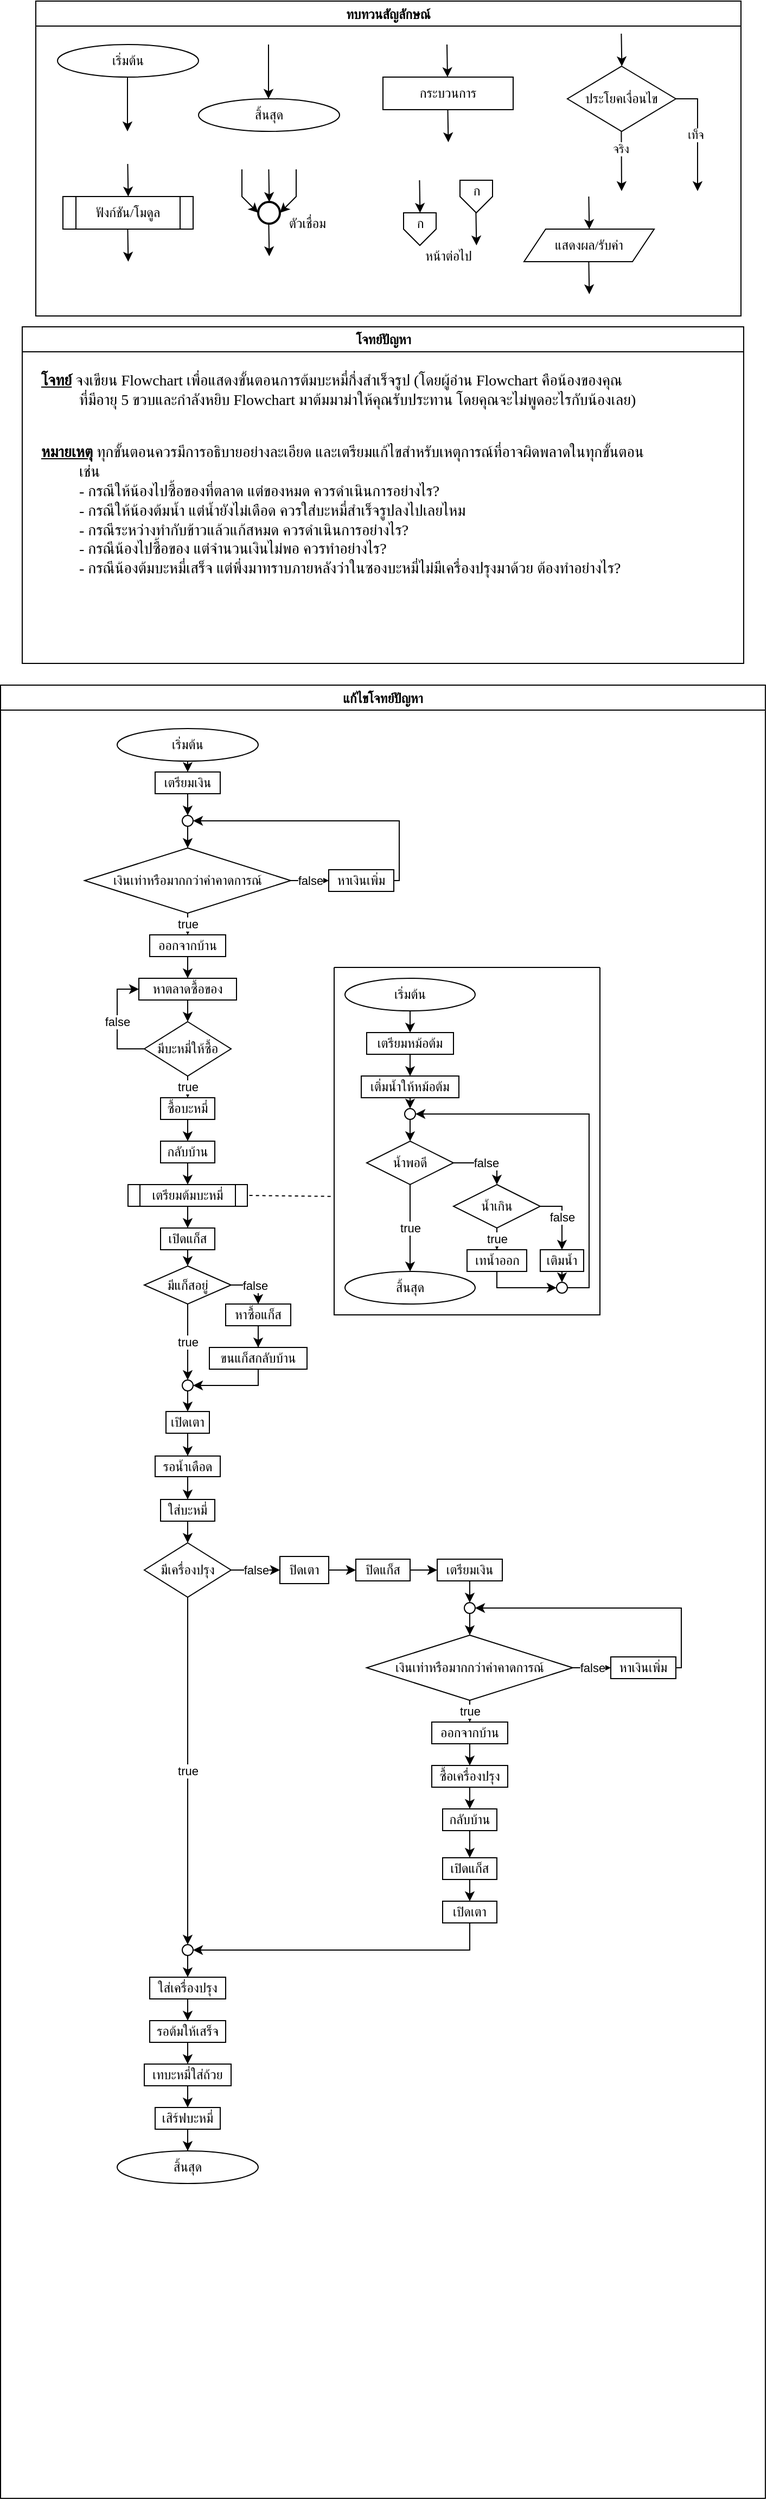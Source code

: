 <mxfile version="24.8.6">
  <diagram id="C5RBs43oDa-KdzZeNtuy" name="Page-1">
    <mxGraphModel dx="1877" dy="530" grid="1" gridSize="10" guides="1" tooltips="1" connect="1" arrows="1" fold="1" page="1" pageScale="1" pageWidth="827" pageHeight="1169" math="0" shadow="0">
      <root>
        <mxCell id="WIyWlLk6GJQsqaUBKTNV-0" />
        <mxCell id="WIyWlLk6GJQsqaUBKTNV-1" parent="WIyWlLk6GJQsqaUBKTNV-0" />
        <mxCell id="M7CGMbNuYNeq0SnUNNgH-6" value="ทบทวนสัญลักษณ์" style="swimlane;fontFamily=Sarabun;fontSource=https%3A%2F%2Ffonts.googleapis.com%2Fcss%3Ffamily%3DSarabun;" parent="WIyWlLk6GJQsqaUBKTNV-1" vertex="1">
          <mxGeometry x="-720" y="20" width="650" height="290" as="geometry" />
        </mxCell>
        <mxCell id="M7CGMbNuYNeq0SnUNNgH-2" value="&lt;font data-font-src=&quot;https://fonts.googleapis.com/css?family=Sarabun&quot; face=&quot;Sarabun&quot;&gt;เริ่มต้น&lt;/font&gt;" style="ellipse;whiteSpace=wrap;html=1;" parent="M7CGMbNuYNeq0SnUNNgH-6" vertex="1">
          <mxGeometry x="20" y="40" width="130" height="30" as="geometry" />
        </mxCell>
        <mxCell id="M7CGMbNuYNeq0SnUNNgH-5" value="" style="endArrow=classic;html=1;rounded=0;" parent="M7CGMbNuYNeq0SnUNNgH-6" edge="1">
          <mxGeometry width="50" height="50" relative="1" as="geometry">
            <mxPoint x="84.5" y="70" as="sourcePoint" />
            <mxPoint x="84.5" y="120" as="targetPoint" />
          </mxGeometry>
        </mxCell>
        <mxCell id="M7CGMbNuYNeq0SnUNNgH-3" value="&lt;font face=&quot;Sarabun&quot;&gt;สิ้นสุด&lt;/font&gt;" style="ellipse;whiteSpace=wrap;html=1;" parent="M7CGMbNuYNeq0SnUNNgH-6" vertex="1">
          <mxGeometry x="150" y="90" width="130" height="30" as="geometry" />
        </mxCell>
        <mxCell id="M7CGMbNuYNeq0SnUNNgH-4" value="" style="endArrow=classic;html=1;rounded=0;" parent="M7CGMbNuYNeq0SnUNNgH-6" edge="1">
          <mxGeometry width="50" height="50" relative="1" as="geometry">
            <mxPoint x="214.5" y="40" as="sourcePoint" />
            <mxPoint x="214.5" y="90" as="targetPoint" />
          </mxGeometry>
        </mxCell>
        <mxCell id="mvioNwK95yMqdUQ73LqQ-0" value="กระบวนการ" style="rounded=0;whiteSpace=wrap;html=1;fontFamily=Sarabun;fontSource=https%3A%2F%2Ffonts.googleapis.com%2Fcss%3Ffamily%3DSarabun;" parent="M7CGMbNuYNeq0SnUNNgH-6" vertex="1">
          <mxGeometry x="320" y="70" width="120" height="30" as="geometry" />
        </mxCell>
        <mxCell id="mvioNwK95yMqdUQ73LqQ-1" value="" style="endArrow=classic;html=1;rounded=0;" parent="M7CGMbNuYNeq0SnUNNgH-6" edge="1">
          <mxGeometry width="50" height="50" relative="1" as="geometry">
            <mxPoint x="379" y="40" as="sourcePoint" />
            <mxPoint x="379.5" y="70" as="targetPoint" />
          </mxGeometry>
        </mxCell>
        <mxCell id="mvioNwK95yMqdUQ73LqQ-2" value="" style="endArrow=classic;html=1;rounded=0;" parent="M7CGMbNuYNeq0SnUNNgH-6" edge="1">
          <mxGeometry width="50" height="50" relative="1" as="geometry">
            <mxPoint x="379.75" y="100" as="sourcePoint" />
            <mxPoint x="380.25" y="130" as="targetPoint" />
          </mxGeometry>
        </mxCell>
        <mxCell id="mvioNwK95yMqdUQ73LqQ-3" value="ประโยคเงื่อนไข" style="rhombus;whiteSpace=wrap;html=1;fontFamily=Sarabun;fontSource=https%3A%2F%2Ffonts.googleapis.com%2Fcss%3Ffamily%3DSarabun;" parent="M7CGMbNuYNeq0SnUNNgH-6" vertex="1">
          <mxGeometry x="490" y="60" width="100" height="60" as="geometry" />
        </mxCell>
        <mxCell id="mvioNwK95yMqdUQ73LqQ-4" value="" style="endArrow=classic;html=1;rounded=0;" parent="M7CGMbNuYNeq0SnUNNgH-6" edge="1">
          <mxGeometry width="50" height="50" relative="1" as="geometry">
            <mxPoint x="539.71" y="30" as="sourcePoint" />
            <mxPoint x="540.21" y="60" as="targetPoint" />
          </mxGeometry>
        </mxCell>
        <mxCell id="mvioNwK95yMqdUQ73LqQ-5" value="" style="endArrow=classic;html=1;rounded=0;" parent="M7CGMbNuYNeq0SnUNNgH-6" edge="1">
          <mxGeometry width="50" height="50" relative="1" as="geometry">
            <mxPoint x="539.71" y="120" as="sourcePoint" />
            <mxPoint x="540" y="175" as="targetPoint" />
          </mxGeometry>
        </mxCell>
        <mxCell id="mvioNwK95yMqdUQ73LqQ-7" value="จริง" style="edgeLabel;html=1;align=center;verticalAlign=middle;resizable=0;points=[];fontFamily=Sarabun;fontSource=https%3A%2F%2Ffonts.googleapis.com%2Fcss%3Ffamily%3DSarabun;" parent="mvioNwK95yMqdUQ73LqQ-5" vertex="1" connectable="0">
          <mxGeometry x="-0.414" y="-1" relative="1" as="geometry">
            <mxPoint as="offset" />
          </mxGeometry>
        </mxCell>
        <mxCell id="mvioNwK95yMqdUQ73LqQ-6" value="" style="endArrow=classic;html=1;rounded=0;exitX=1;exitY=0.5;exitDx=0;exitDy=0;" parent="M7CGMbNuYNeq0SnUNNgH-6" source="mvioNwK95yMqdUQ73LqQ-3" edge="1">
          <mxGeometry width="50" height="50" relative="1" as="geometry">
            <mxPoint x="620" y="95" as="sourcePoint" />
            <mxPoint x="610" y="175" as="targetPoint" />
            <Array as="points">
              <mxPoint x="610" y="90" />
            </Array>
          </mxGeometry>
        </mxCell>
        <mxCell id="mvioNwK95yMqdUQ73LqQ-8" value="&lt;font data-font-src=&quot;https://fonts.googleapis.com/css?family=Sarabun&quot; face=&quot;Sarabun&quot;&gt;เท็จ&lt;/font&gt;" style="edgeLabel;html=1;align=center;verticalAlign=middle;resizable=0;points=[];" parent="mvioNwK95yMqdUQ73LqQ-6" vertex="1" connectable="0">
          <mxGeometry x="-0.002" y="-2" relative="1" as="geometry">
            <mxPoint as="offset" />
          </mxGeometry>
        </mxCell>
        <mxCell id="mvioNwK95yMqdUQ73LqQ-9" value="&lt;font data-font-src=&quot;https://fonts.googleapis.com/css?family=Sarabun&quot; face=&quot;Sarabun&quot;&gt;ฟังก์ชัน/โมดูล&lt;/font&gt;" style="shape=process;whiteSpace=wrap;html=1;backgroundOutline=1;" parent="M7CGMbNuYNeq0SnUNNgH-6" vertex="1">
          <mxGeometry x="25" y="180" width="120" height="30" as="geometry" />
        </mxCell>
        <mxCell id="mvioNwK95yMqdUQ73LqQ-11" value="" style="endArrow=classic;html=1;rounded=0;" parent="M7CGMbNuYNeq0SnUNNgH-6" edge="1">
          <mxGeometry width="50" height="50" relative="1" as="geometry">
            <mxPoint x="84.71" y="150" as="sourcePoint" />
            <mxPoint x="85.21" y="180" as="targetPoint" />
          </mxGeometry>
        </mxCell>
        <mxCell id="mvioNwK95yMqdUQ73LqQ-12" value="" style="endArrow=classic;html=1;rounded=0;" parent="M7CGMbNuYNeq0SnUNNgH-6" edge="1">
          <mxGeometry width="50" height="50" relative="1" as="geometry">
            <mxPoint x="84.71" y="210" as="sourcePoint" />
            <mxPoint x="85.21" y="240" as="targetPoint" />
          </mxGeometry>
        </mxCell>
        <mxCell id="mvioNwK95yMqdUQ73LqQ-13" value="" style="strokeWidth=2;html=1;shape=mxgraph.flowchart.start_2;whiteSpace=wrap;" parent="M7CGMbNuYNeq0SnUNNgH-6" vertex="1">
          <mxGeometry x="205" y="185" width="20" height="20" as="geometry" />
        </mxCell>
        <mxCell id="mvioNwK95yMqdUQ73LqQ-16" value="" style="endArrow=classic;html=1;rounded=0;" parent="M7CGMbNuYNeq0SnUNNgH-6" edge="1">
          <mxGeometry width="50" height="50" relative="1" as="geometry">
            <mxPoint x="214.71" y="155" as="sourcePoint" />
            <mxPoint x="215.21" y="185" as="targetPoint" />
          </mxGeometry>
        </mxCell>
        <mxCell id="mvioNwK95yMqdUQ73LqQ-17" value="" style="endArrow=classic;html=1;rounded=0;entryX=0;entryY=0.5;entryDx=0;entryDy=0;entryPerimeter=0;" parent="M7CGMbNuYNeq0SnUNNgH-6" target="mvioNwK95yMqdUQ73LqQ-13" edge="1">
          <mxGeometry width="50" height="50" relative="1" as="geometry">
            <mxPoint x="190.0" y="155" as="sourcePoint" />
            <mxPoint x="190.5" y="185" as="targetPoint" />
            <Array as="points">
              <mxPoint x="190" y="180" />
            </Array>
          </mxGeometry>
        </mxCell>
        <mxCell id="mvioNwK95yMqdUQ73LqQ-18" value="" style="endArrow=classic;html=1;rounded=0;entryX=1;entryY=0.5;entryDx=0;entryDy=0;entryPerimeter=0;" parent="M7CGMbNuYNeq0SnUNNgH-6" target="mvioNwK95yMqdUQ73LqQ-13" edge="1">
          <mxGeometry width="50" height="50" relative="1" as="geometry">
            <mxPoint x="240.0" y="155" as="sourcePoint" />
            <mxPoint x="240.5" y="185" as="targetPoint" />
            <Array as="points">
              <mxPoint x="240" y="180" />
            </Array>
          </mxGeometry>
        </mxCell>
        <mxCell id="mvioNwK95yMqdUQ73LqQ-19" value="" style="endArrow=classic;html=1;rounded=0;" parent="M7CGMbNuYNeq0SnUNNgH-6" edge="1">
          <mxGeometry width="50" height="50" relative="1" as="geometry">
            <mxPoint x="214.71" y="205" as="sourcePoint" />
            <mxPoint x="215.21" y="235" as="targetPoint" />
          </mxGeometry>
        </mxCell>
        <mxCell id="mvioNwK95yMqdUQ73LqQ-20" value="&lt;font data-font-src=&quot;https://fonts.googleapis.com/css?family=Sarabun&quot; face=&quot;Sarabun&quot;&gt;ตัวเชื่อม&lt;/font&gt;" style="text;html=1;align=center;verticalAlign=middle;resizable=0;points=[];autosize=1;strokeColor=none;fillColor=none;" parent="M7CGMbNuYNeq0SnUNNgH-6" vertex="1">
          <mxGeometry x="220" y="190" width="60" height="30" as="geometry" />
        </mxCell>
        <mxCell id="mvioNwK95yMqdUQ73LqQ-25" value="" style="endArrow=classic;html=1;rounded=0;" parent="M7CGMbNuYNeq0SnUNNgH-6" edge="1">
          <mxGeometry width="50" height="50" relative="1" as="geometry">
            <mxPoint x="353.71" y="165" as="sourcePoint" />
            <mxPoint x="354.21" y="195" as="targetPoint" />
          </mxGeometry>
        </mxCell>
        <mxCell id="mvioNwK95yMqdUQ73LqQ-21" value="" style="verticalLabelPosition=bottom;verticalAlign=top;html=1;shape=offPageConnector;rounded=0;size=0.5;" parent="M7CGMbNuYNeq0SnUNNgH-6" vertex="1">
          <mxGeometry x="339" y="195" width="30" height="30" as="geometry" />
        </mxCell>
        <mxCell id="mvioNwK95yMqdUQ73LqQ-26" value="" style="endArrow=classic;html=1;rounded=0;" parent="M7CGMbNuYNeq0SnUNNgH-6" edge="1">
          <mxGeometry width="50" height="50" relative="1" as="geometry">
            <mxPoint x="405.71" y="195" as="sourcePoint" />
            <mxPoint x="406.21" y="225" as="targetPoint" />
          </mxGeometry>
        </mxCell>
        <mxCell id="mvioNwK95yMqdUQ73LqQ-27" value="" style="verticalLabelPosition=bottom;verticalAlign=top;html=1;shape=offPageConnector;rounded=0;size=0.5;" parent="M7CGMbNuYNeq0SnUNNgH-6" vertex="1">
          <mxGeometry x="391" y="165" width="30" height="30" as="geometry" />
        </mxCell>
        <mxCell id="mvioNwK95yMqdUQ73LqQ-28" value="หน้าต่อไป" style="text;html=1;align=center;verticalAlign=middle;resizable=0;points=[];autosize=1;strokeColor=none;fillColor=none;fontFamily=Sarabun;fontSource=https%3A%2F%2Ffonts.googleapis.com%2Fcss%3Ffamily%3DSarabun;" parent="M7CGMbNuYNeq0SnUNNgH-6" vertex="1">
          <mxGeometry x="345" y="220" width="70" height="30" as="geometry" />
        </mxCell>
        <mxCell id="mvioNwK95yMqdUQ73LqQ-29" value="ก" style="text;html=1;align=center;verticalAlign=middle;resizable=0;points=[];autosize=1;strokeColor=none;fillColor=none;fontFamily=Sarabun;fontSource=https%3A%2F%2Ffonts.googleapis.com%2Fcss%3Ffamily%3DSarabun;" parent="M7CGMbNuYNeq0SnUNNgH-6" vertex="1">
          <mxGeometry x="339" y="190" width="30" height="30" as="geometry" />
        </mxCell>
        <mxCell id="mvioNwK95yMqdUQ73LqQ-30" value="ก" style="text;html=1;align=center;verticalAlign=middle;resizable=0;points=[];autosize=1;strokeColor=none;fillColor=none;fontFamily=Sarabun;fontSource=https%3A%2F%2Ffonts.googleapis.com%2Fcss%3Ffamily%3DSarabun;" parent="M7CGMbNuYNeq0SnUNNgH-6" vertex="1">
          <mxGeometry x="391" y="160" width="30" height="30" as="geometry" />
        </mxCell>
        <mxCell id="mvioNwK95yMqdUQ73LqQ-32" value="แสดงผล/รับค่า" style="shape=parallelogram;perimeter=parallelogramPerimeter;whiteSpace=wrap;html=1;fixedSize=1;fontFamily=Sarabun;fontSource=https%3A%2F%2Ffonts.googleapis.com%2Fcss%3Ffamily%3DSarabun;" parent="M7CGMbNuYNeq0SnUNNgH-6" vertex="1">
          <mxGeometry x="450" y="210" width="120" height="30" as="geometry" />
        </mxCell>
        <mxCell id="mvioNwK95yMqdUQ73LqQ-33" value="" style="endArrow=classic;html=1;rounded=0;" parent="M7CGMbNuYNeq0SnUNNgH-6" edge="1">
          <mxGeometry width="50" height="50" relative="1" as="geometry">
            <mxPoint x="509.71" y="180" as="sourcePoint" />
            <mxPoint x="510.21" y="210" as="targetPoint" />
          </mxGeometry>
        </mxCell>
        <mxCell id="mvioNwK95yMqdUQ73LqQ-34" value="" style="endArrow=classic;html=1;rounded=0;" parent="M7CGMbNuYNeq0SnUNNgH-6" edge="1">
          <mxGeometry width="50" height="50" relative="1" as="geometry">
            <mxPoint x="509.71" y="240" as="sourcePoint" />
            <mxPoint x="510.21" y="270" as="targetPoint" />
          </mxGeometry>
        </mxCell>
        <mxCell id="mvioNwK95yMqdUQ73LqQ-36" value="แก้ไขโจทย์ปัญหา" style="swimlane;fontFamily=Sarabun;fontSource=https%3A%2F%2Ffonts.googleapis.com%2Fcss%3Ffamily%3DSarabun;" parent="WIyWlLk6GJQsqaUBKTNV-1" vertex="1">
          <mxGeometry x="-752.5" y="650" width="705" height="1670" as="geometry" />
        </mxCell>
        <mxCell id="imLgn8KYVoRMbCnDIqJF-96" style="edgeStyle=orthogonalEdgeStyle;rounded=0;orthogonalLoop=1;jettySize=auto;html=1;exitX=0.5;exitY=1;exitDx=0;exitDy=0;entryX=0.5;entryY=0;entryDx=0;entryDy=0;" edge="1" parent="mvioNwK95yMqdUQ73LqQ-36" source="mvioNwK95yMqdUQ73LqQ-35" target="imLgn8KYVoRMbCnDIqJF-81">
          <mxGeometry relative="1" as="geometry" />
        </mxCell>
        <mxCell id="mvioNwK95yMqdUQ73LqQ-35" value="&lt;font data-font-src=&quot;https://fonts.googleapis.com/css?family=Sarabun&quot; face=&quot;Sarabun&quot;&gt;เริ่มต้น&lt;/font&gt;" style="ellipse;whiteSpace=wrap;html=1;" parent="mvioNwK95yMqdUQ73LqQ-36" vertex="1">
          <mxGeometry x="107.5" y="40" width="130" height="30" as="geometry" />
        </mxCell>
        <mxCell id="mvioNwK95yMqdUQ73LqQ-69" value="&lt;font face=&quot;Sarabun&quot;&gt;สิ้นสุด&lt;/font&gt;" style="ellipse;whiteSpace=wrap;html=1;" parent="mvioNwK95yMqdUQ73LqQ-36" vertex="1">
          <mxGeometry x="107.5" y="1350" width="130" height="30" as="geometry" />
        </mxCell>
        <mxCell id="imLgn8KYVoRMbCnDIqJF-0" value="หาตลาดซื้อของ" style="rounded=0;whiteSpace=wrap;html=1;" vertex="1" parent="mvioNwK95yMqdUQ73LqQ-36">
          <mxGeometry x="127.5" y="270" width="90" height="20" as="geometry" />
        </mxCell>
        <mxCell id="imLgn8KYVoRMbCnDIqJF-7" value="false" style="edgeStyle=orthogonalEdgeStyle;rounded=0;orthogonalLoop=1;jettySize=auto;html=1;entryX=0;entryY=0.5;entryDx=0;entryDy=0;exitX=0;exitY=0.5;exitDx=0;exitDy=0;" edge="1" parent="mvioNwK95yMqdUQ73LqQ-36" source="imLgn8KYVoRMbCnDIqJF-3" target="imLgn8KYVoRMbCnDIqJF-0">
          <mxGeometry relative="1" as="geometry">
            <mxPoint x="92.5" y="270" as="targetPoint" />
            <Array as="points">
              <mxPoint x="107.5" y="335" />
              <mxPoint x="107.5" y="280" />
            </Array>
          </mxGeometry>
        </mxCell>
        <mxCell id="imLgn8KYVoRMbCnDIqJF-3" value="มีบะหมี่ให้ซื้อ" style="rhombus;whiteSpace=wrap;html=1;" vertex="1" parent="mvioNwK95yMqdUQ73LqQ-36">
          <mxGeometry x="132.5" y="310" width="80" height="50" as="geometry" />
        </mxCell>
        <mxCell id="imLgn8KYVoRMbCnDIqJF-4" value="ซื้อบะหมี่" style="rounded=0;whiteSpace=wrap;html=1;" vertex="1" parent="mvioNwK95yMqdUQ73LqQ-36">
          <mxGeometry x="147.5" y="380" width="50" height="20" as="geometry" />
        </mxCell>
        <mxCell id="imLgn8KYVoRMbCnDIqJF-13" value="true" style="endArrow=classic;html=1;rounded=0;entryX=0.5;entryY=0;entryDx=0;entryDy=0;" edge="1" parent="mvioNwK95yMqdUQ73LqQ-36" target="imLgn8KYVoRMbCnDIqJF-4">
          <mxGeometry width="50" height="50" relative="1" as="geometry">
            <mxPoint x="172.5" y="360" as="sourcePoint" />
            <mxPoint x="182.5" y="400" as="targetPoint" />
          </mxGeometry>
        </mxCell>
        <mxCell id="imLgn8KYVoRMbCnDIqJF-14" value="" style="endArrow=classic;html=1;rounded=0;entryX=0.5;entryY=0;entryDx=0;entryDy=0;exitX=0.5;exitY=1;exitDx=0;exitDy=0;" edge="1" parent="mvioNwK95yMqdUQ73LqQ-36" source="imLgn8KYVoRMbCnDIqJF-0" target="imLgn8KYVoRMbCnDIqJF-3">
          <mxGeometry width="50" height="50" relative="1" as="geometry">
            <mxPoint x="132.5" y="450" as="sourcePoint" />
            <mxPoint x="182.5" y="400" as="targetPoint" />
          </mxGeometry>
        </mxCell>
        <mxCell id="imLgn8KYVoRMbCnDIqJF-15" value="ออกจากบ้าน" style="rounded=0;whiteSpace=wrap;html=1;" vertex="1" parent="mvioNwK95yMqdUQ73LqQ-36">
          <mxGeometry x="137.5" y="230" width="70" height="20" as="geometry" />
        </mxCell>
        <mxCell id="imLgn8KYVoRMbCnDIqJF-21" value="" style="endArrow=classic;html=1;rounded=0;entryX=0.5;entryY=0;entryDx=0;entryDy=0;exitX=0.5;exitY=1;exitDx=0;exitDy=0;" edge="1" parent="mvioNwK95yMqdUQ73LqQ-36" source="imLgn8KYVoRMbCnDIqJF-15" target="imLgn8KYVoRMbCnDIqJF-0">
          <mxGeometry width="50" height="50" relative="1" as="geometry">
            <mxPoint x="132.5" y="410" as="sourcePoint" />
            <mxPoint x="182.5" y="360" as="targetPoint" />
          </mxGeometry>
        </mxCell>
        <mxCell id="imLgn8KYVoRMbCnDIqJF-22" value="กลับบ้าน" style="rounded=0;whiteSpace=wrap;html=1;" vertex="1" parent="mvioNwK95yMqdUQ73LqQ-36">
          <mxGeometry x="147.5" y="420" width="50" height="20" as="geometry" />
        </mxCell>
        <mxCell id="imLgn8KYVoRMbCnDIqJF-23" value="" style="endArrow=classic;html=1;rounded=0;entryX=0.5;entryY=0;entryDx=0;entryDy=0;exitX=0.5;exitY=1;exitDx=0;exitDy=0;" edge="1" parent="mvioNwK95yMqdUQ73LqQ-36" source="imLgn8KYVoRMbCnDIqJF-4" target="imLgn8KYVoRMbCnDIqJF-22">
          <mxGeometry width="50" height="50" relative="1" as="geometry">
            <mxPoint x="132.5" y="420" as="sourcePoint" />
            <mxPoint x="182.5" y="370" as="targetPoint" />
          </mxGeometry>
        </mxCell>
        <mxCell id="imLgn8KYVoRMbCnDIqJF-63" style="edgeStyle=orthogonalEdgeStyle;rounded=0;orthogonalLoop=1;jettySize=auto;html=1;exitX=0.5;exitY=1;exitDx=0;exitDy=0;entryX=0.5;entryY=0;entryDx=0;entryDy=0;" edge="1" parent="mvioNwK95yMqdUQ73LqQ-36" source="imLgn8KYVoRMbCnDIqJF-25" target="imLgn8KYVoRMbCnDIqJF-61">
          <mxGeometry relative="1" as="geometry" />
        </mxCell>
        <mxCell id="imLgn8KYVoRMbCnDIqJF-25" value="เตรียมต้มบะหมี่" style="shape=process;whiteSpace=wrap;html=1;backgroundOutline=1;" vertex="1" parent="mvioNwK95yMqdUQ73LqQ-36">
          <mxGeometry x="117.5" y="460" width="110" height="20" as="geometry" />
        </mxCell>
        <mxCell id="imLgn8KYVoRMbCnDIqJF-26" value="" style="endArrow=classic;html=1;rounded=0;entryX=0.5;entryY=0;entryDx=0;entryDy=0;exitX=0.5;exitY=1;exitDx=0;exitDy=0;" edge="1" parent="mvioNwK95yMqdUQ73LqQ-36" source="imLgn8KYVoRMbCnDIqJF-22" target="imLgn8KYVoRMbCnDIqJF-25">
          <mxGeometry width="50" height="50" relative="1" as="geometry">
            <mxPoint x="132.5" y="420" as="sourcePoint" />
            <mxPoint x="182.5" y="370" as="targetPoint" />
          </mxGeometry>
        </mxCell>
        <mxCell id="imLgn8KYVoRMbCnDIqJF-27" value="เริ่มต้น" style="ellipse;whiteSpace=wrap;html=1;" vertex="1" parent="mvioNwK95yMqdUQ73LqQ-36">
          <mxGeometry x="317.5" y="270" width="120" height="30" as="geometry" />
        </mxCell>
        <mxCell id="imLgn8KYVoRMbCnDIqJF-28" value="เตรียมหม้อต้ม" style="rounded=0;whiteSpace=wrap;html=1;" vertex="1" parent="mvioNwK95yMqdUQ73LqQ-36">
          <mxGeometry x="337.5" y="320" width="80" height="20" as="geometry" />
        </mxCell>
        <mxCell id="imLgn8KYVoRMbCnDIqJF-45" style="edgeStyle=orthogonalEdgeStyle;rounded=0;orthogonalLoop=1;jettySize=auto;html=1;exitX=0.5;exitY=1;exitDx=0;exitDy=0;entryX=0.5;entryY=0;entryDx=0;entryDy=0;" edge="1" parent="mvioNwK95yMqdUQ73LqQ-36" source="imLgn8KYVoRMbCnDIqJF-29" target="imLgn8KYVoRMbCnDIqJF-42">
          <mxGeometry relative="1" as="geometry" />
        </mxCell>
        <mxCell id="imLgn8KYVoRMbCnDIqJF-29" value="เติ่มน้ำให้หม้อต้ม" style="rounded=0;whiteSpace=wrap;html=1;" vertex="1" parent="mvioNwK95yMqdUQ73LqQ-36">
          <mxGeometry x="332.5" y="360" width="90" height="20" as="geometry" />
        </mxCell>
        <mxCell id="imLgn8KYVoRMbCnDIqJF-33" value="false" style="edgeStyle=orthogonalEdgeStyle;rounded=0;orthogonalLoop=1;jettySize=auto;html=1;exitX=1;exitY=0.5;exitDx=0;exitDy=0;" edge="1" parent="mvioNwK95yMqdUQ73LqQ-36" source="imLgn8KYVoRMbCnDIqJF-30" target="imLgn8KYVoRMbCnDIqJF-31">
          <mxGeometry relative="1" as="geometry" />
        </mxCell>
        <mxCell id="imLgn8KYVoRMbCnDIqJF-58" value="true" style="edgeStyle=orthogonalEdgeStyle;rounded=0;orthogonalLoop=1;jettySize=auto;html=1;exitX=0.5;exitY=1;exitDx=0;exitDy=0;entryX=0.5;entryY=0;entryDx=0;entryDy=0;" edge="1" parent="mvioNwK95yMqdUQ73LqQ-36" source="imLgn8KYVoRMbCnDIqJF-30" target="imLgn8KYVoRMbCnDIqJF-57">
          <mxGeometry relative="1" as="geometry" />
        </mxCell>
        <mxCell id="imLgn8KYVoRMbCnDIqJF-30" value="น้ำพอดี" style="rhombus;whiteSpace=wrap;html=1;" vertex="1" parent="mvioNwK95yMqdUQ73LqQ-36">
          <mxGeometry x="337.5" y="420" width="80" height="40" as="geometry" />
        </mxCell>
        <mxCell id="imLgn8KYVoRMbCnDIqJF-39" value="true" style="edgeStyle=orthogonalEdgeStyle;rounded=0;orthogonalLoop=1;jettySize=auto;html=1;" edge="1" parent="mvioNwK95yMqdUQ73LqQ-36" source="imLgn8KYVoRMbCnDIqJF-31" target="imLgn8KYVoRMbCnDIqJF-38">
          <mxGeometry relative="1" as="geometry" />
        </mxCell>
        <mxCell id="imLgn8KYVoRMbCnDIqJF-50" value="false" style="edgeStyle=orthogonalEdgeStyle;rounded=0;orthogonalLoop=1;jettySize=auto;html=1;exitX=1;exitY=0.5;exitDx=0;exitDy=0;entryX=0.5;entryY=0;entryDx=0;entryDy=0;" edge="1" parent="mvioNwK95yMqdUQ73LqQ-36" source="imLgn8KYVoRMbCnDIqJF-31" target="imLgn8KYVoRMbCnDIqJF-47">
          <mxGeometry relative="1" as="geometry" />
        </mxCell>
        <mxCell id="imLgn8KYVoRMbCnDIqJF-31" value="น้ำเกิน" style="rhombus;whiteSpace=wrap;html=1;" vertex="1" parent="mvioNwK95yMqdUQ73LqQ-36">
          <mxGeometry x="417.5" y="460" width="80" height="40" as="geometry" />
        </mxCell>
        <mxCell id="imLgn8KYVoRMbCnDIqJF-35" value="" style="endArrow=classic;html=1;rounded=0;entryX=0.5;entryY=0;entryDx=0;entryDy=0;exitX=0.5;exitY=1;exitDx=0;exitDy=0;" edge="1" parent="mvioNwK95yMqdUQ73LqQ-36" source="imLgn8KYVoRMbCnDIqJF-27" target="imLgn8KYVoRMbCnDIqJF-28">
          <mxGeometry width="50" height="50" relative="1" as="geometry">
            <mxPoint x="332.5" y="420" as="sourcePoint" />
            <mxPoint x="382.5" y="370" as="targetPoint" />
          </mxGeometry>
        </mxCell>
        <mxCell id="imLgn8KYVoRMbCnDIqJF-36" value="" style="endArrow=classic;html=1;rounded=0;entryX=0.5;entryY=0;entryDx=0;entryDy=0;exitX=0.5;exitY=1;exitDx=0;exitDy=0;" edge="1" parent="mvioNwK95yMqdUQ73LqQ-36" source="imLgn8KYVoRMbCnDIqJF-28" target="imLgn8KYVoRMbCnDIqJF-29">
          <mxGeometry width="50" height="50" relative="1" as="geometry">
            <mxPoint x="332.5" y="420" as="sourcePoint" />
            <mxPoint x="382.5" y="370" as="targetPoint" />
          </mxGeometry>
        </mxCell>
        <mxCell id="imLgn8KYVoRMbCnDIqJF-55" style="edgeStyle=orthogonalEdgeStyle;rounded=0;orthogonalLoop=1;jettySize=auto;html=1;exitX=0.5;exitY=1;exitDx=0;exitDy=0;entryX=0;entryY=0.5;entryDx=0;entryDy=0;" edge="1" parent="mvioNwK95yMqdUQ73LqQ-36" source="imLgn8KYVoRMbCnDIqJF-38" target="imLgn8KYVoRMbCnDIqJF-51">
          <mxGeometry relative="1" as="geometry">
            <mxPoint x="502.5" y="560" as="targetPoint" />
            <Array as="points">
              <mxPoint x="457.5" y="555" />
            </Array>
          </mxGeometry>
        </mxCell>
        <mxCell id="imLgn8KYVoRMbCnDIqJF-38" value="เทน้ำออก" style="whiteSpace=wrap;html=1;" vertex="1" parent="mvioNwK95yMqdUQ73LqQ-36">
          <mxGeometry x="430" y="520" width="55" height="20" as="geometry" />
        </mxCell>
        <mxCell id="imLgn8KYVoRMbCnDIqJF-46" style="edgeStyle=orthogonalEdgeStyle;rounded=0;orthogonalLoop=1;jettySize=auto;html=1;exitX=0.5;exitY=1;exitDx=0;exitDy=0;entryX=0.5;entryY=0;entryDx=0;entryDy=0;" edge="1" parent="mvioNwK95yMqdUQ73LqQ-36" source="imLgn8KYVoRMbCnDIqJF-42" target="imLgn8KYVoRMbCnDIqJF-30">
          <mxGeometry relative="1" as="geometry" />
        </mxCell>
        <mxCell id="imLgn8KYVoRMbCnDIqJF-42" value="" style="ellipse;whiteSpace=wrap;html=1;aspect=fixed;" vertex="1" parent="mvioNwK95yMqdUQ73LqQ-36">
          <mxGeometry x="372.5" y="390" width="10" height="10" as="geometry" />
        </mxCell>
        <mxCell id="imLgn8KYVoRMbCnDIqJF-54" style="edgeStyle=orthogonalEdgeStyle;rounded=0;orthogonalLoop=1;jettySize=auto;html=1;exitX=0.5;exitY=1;exitDx=0;exitDy=0;entryX=0.5;entryY=0;entryDx=0;entryDy=0;" edge="1" parent="mvioNwK95yMqdUQ73LqQ-36" source="imLgn8KYVoRMbCnDIqJF-47" target="imLgn8KYVoRMbCnDIqJF-51">
          <mxGeometry relative="1" as="geometry" />
        </mxCell>
        <mxCell id="imLgn8KYVoRMbCnDIqJF-47" value="เติมน้ำ" style="whiteSpace=wrap;html=1;" vertex="1" parent="mvioNwK95yMqdUQ73LqQ-36">
          <mxGeometry x="497.5" y="520" width="40" height="20" as="geometry" />
        </mxCell>
        <mxCell id="imLgn8KYVoRMbCnDIqJF-56" style="edgeStyle=orthogonalEdgeStyle;rounded=0;orthogonalLoop=1;jettySize=auto;html=1;exitX=1;exitY=0.5;exitDx=0;exitDy=0;entryX=1;entryY=0.5;entryDx=0;entryDy=0;" edge="1" parent="mvioNwK95yMqdUQ73LqQ-36" source="imLgn8KYVoRMbCnDIqJF-51" target="imLgn8KYVoRMbCnDIqJF-42">
          <mxGeometry relative="1" as="geometry">
            <mxPoint x="552.5" y="400" as="targetPoint" />
          </mxGeometry>
        </mxCell>
        <mxCell id="imLgn8KYVoRMbCnDIqJF-51" value="" style="ellipse;whiteSpace=wrap;html=1;aspect=fixed;" vertex="1" parent="mvioNwK95yMqdUQ73LqQ-36">
          <mxGeometry x="512.5" y="550" width="10" height="10" as="geometry" />
        </mxCell>
        <mxCell id="imLgn8KYVoRMbCnDIqJF-57" value="สิ้นสุด" style="ellipse;whiteSpace=wrap;html=1;" vertex="1" parent="mvioNwK95yMqdUQ73LqQ-36">
          <mxGeometry x="317.5" y="540" width="120" height="30" as="geometry" />
        </mxCell>
        <mxCell id="imLgn8KYVoRMbCnDIqJF-59" value="" style="swimlane;startSize=0;" vertex="1" parent="mvioNwK95yMqdUQ73LqQ-36">
          <mxGeometry x="307.5" y="260" width="245" height="320" as="geometry" />
        </mxCell>
        <mxCell id="imLgn8KYVoRMbCnDIqJF-60" value="" style="endArrow=none;dashed=1;html=1;rounded=0;exitX=-0.013;exitY=0.659;exitDx=0;exitDy=0;exitPerimeter=0;entryX=1;entryY=0.5;entryDx=0;entryDy=0;" edge="1" parent="mvioNwK95yMqdUQ73LqQ-36" source="imLgn8KYVoRMbCnDIqJF-59" target="imLgn8KYVoRMbCnDIqJF-25">
          <mxGeometry width="50" height="50" relative="1" as="geometry">
            <mxPoint x="432.5" y="430" as="sourcePoint" />
            <mxPoint x="482.5" y="380" as="targetPoint" />
          </mxGeometry>
        </mxCell>
        <mxCell id="imLgn8KYVoRMbCnDIqJF-65" style="edgeStyle=orthogonalEdgeStyle;rounded=0;orthogonalLoop=1;jettySize=auto;html=1;exitX=0.5;exitY=1;exitDx=0;exitDy=0;entryX=0.5;entryY=0;entryDx=0;entryDy=0;" edge="1" parent="mvioNwK95yMqdUQ73LqQ-36" source="imLgn8KYVoRMbCnDIqJF-61" target="imLgn8KYVoRMbCnDIqJF-64">
          <mxGeometry relative="1" as="geometry" />
        </mxCell>
        <mxCell id="imLgn8KYVoRMbCnDIqJF-61" value="เปิดแก็ส" style="rounded=0;whiteSpace=wrap;html=1;" vertex="1" parent="mvioNwK95yMqdUQ73LqQ-36">
          <mxGeometry x="147.5" y="500" width="50" height="20" as="geometry" />
        </mxCell>
        <mxCell id="imLgn8KYVoRMbCnDIqJF-69" value="false" style="edgeStyle=orthogonalEdgeStyle;rounded=0;orthogonalLoop=1;jettySize=auto;html=1;exitX=1;exitY=0.5;exitDx=0;exitDy=0;entryX=0.5;entryY=0;entryDx=0;entryDy=0;" edge="1" parent="mvioNwK95yMqdUQ73LqQ-36" source="imLgn8KYVoRMbCnDIqJF-64" target="imLgn8KYVoRMbCnDIqJF-66">
          <mxGeometry relative="1" as="geometry" />
        </mxCell>
        <mxCell id="imLgn8KYVoRMbCnDIqJF-71" value="true" style="edgeStyle=orthogonalEdgeStyle;rounded=0;orthogonalLoop=1;jettySize=auto;html=1;exitX=0.5;exitY=1;exitDx=0;exitDy=0;entryX=0.5;entryY=0;entryDx=0;entryDy=0;" edge="1" parent="mvioNwK95yMqdUQ73LqQ-36" source="imLgn8KYVoRMbCnDIqJF-64" target="imLgn8KYVoRMbCnDIqJF-70">
          <mxGeometry relative="1" as="geometry" />
        </mxCell>
        <mxCell id="imLgn8KYVoRMbCnDIqJF-64" value="มีแก็สอยู่" style="rhombus;whiteSpace=wrap;html=1;" vertex="1" parent="mvioNwK95yMqdUQ73LqQ-36">
          <mxGeometry x="132.5" y="535" width="80" height="35" as="geometry" />
        </mxCell>
        <mxCell id="imLgn8KYVoRMbCnDIqJF-68" value="" style="edgeStyle=orthogonalEdgeStyle;rounded=0;orthogonalLoop=1;jettySize=auto;html=1;" edge="1" parent="mvioNwK95yMqdUQ73LqQ-36" source="imLgn8KYVoRMbCnDIqJF-66" target="imLgn8KYVoRMbCnDIqJF-67">
          <mxGeometry relative="1" as="geometry" />
        </mxCell>
        <mxCell id="imLgn8KYVoRMbCnDIqJF-66" value="หาซื้อแก็ส" style="rounded=0;whiteSpace=wrap;html=1;" vertex="1" parent="mvioNwK95yMqdUQ73LqQ-36">
          <mxGeometry x="207.5" y="570" width="60" height="20" as="geometry" />
        </mxCell>
        <mxCell id="imLgn8KYVoRMbCnDIqJF-72" style="edgeStyle=orthogonalEdgeStyle;rounded=0;orthogonalLoop=1;jettySize=auto;html=1;exitX=0.5;exitY=1;exitDx=0;exitDy=0;entryX=1;entryY=0.5;entryDx=0;entryDy=0;" edge="1" parent="mvioNwK95yMqdUQ73LqQ-36" source="imLgn8KYVoRMbCnDIqJF-67" target="imLgn8KYVoRMbCnDIqJF-70">
          <mxGeometry relative="1" as="geometry">
            <Array as="points">
              <mxPoint x="237.5" y="645" />
            </Array>
          </mxGeometry>
        </mxCell>
        <mxCell id="imLgn8KYVoRMbCnDIqJF-67" value="ขนแก็สกลับบ้าน" style="rounded=0;whiteSpace=wrap;html=1;" vertex="1" parent="mvioNwK95yMqdUQ73LqQ-36">
          <mxGeometry x="192.5" y="610" width="90" height="20" as="geometry" />
        </mxCell>
        <mxCell id="imLgn8KYVoRMbCnDIqJF-78" style="edgeStyle=orthogonalEdgeStyle;rounded=0;orthogonalLoop=1;jettySize=auto;html=1;exitX=0.5;exitY=1;exitDx=0;exitDy=0;entryX=0.5;entryY=0;entryDx=0;entryDy=0;" edge="1" parent="mvioNwK95yMqdUQ73LqQ-36" source="imLgn8KYVoRMbCnDIqJF-70" target="imLgn8KYVoRMbCnDIqJF-77">
          <mxGeometry relative="1" as="geometry" />
        </mxCell>
        <mxCell id="imLgn8KYVoRMbCnDIqJF-70" value="" style="ellipse;whiteSpace=wrap;html=1;aspect=fixed;" vertex="1" parent="mvioNwK95yMqdUQ73LqQ-36">
          <mxGeometry x="167.5" y="640" width="10" height="10" as="geometry" />
        </mxCell>
        <mxCell id="imLgn8KYVoRMbCnDIqJF-80" style="edgeStyle=orthogonalEdgeStyle;rounded=0;orthogonalLoop=1;jettySize=auto;html=1;exitX=0.5;exitY=1;exitDx=0;exitDy=0;entryX=0.5;entryY=0;entryDx=0;entryDy=0;" edge="1" parent="mvioNwK95yMqdUQ73LqQ-36" source="imLgn8KYVoRMbCnDIqJF-77" target="imLgn8KYVoRMbCnDIqJF-79">
          <mxGeometry relative="1" as="geometry" />
        </mxCell>
        <mxCell id="imLgn8KYVoRMbCnDIqJF-77" value="เปิดเตา" style="rounded=0;whiteSpace=wrap;html=1;" vertex="1" parent="mvioNwK95yMqdUQ73LqQ-36">
          <mxGeometry x="152.5" y="669" width="40" height="20" as="geometry" />
        </mxCell>
        <mxCell id="imLgn8KYVoRMbCnDIqJF-91" style="edgeStyle=orthogonalEdgeStyle;rounded=0;orthogonalLoop=1;jettySize=auto;html=1;exitX=0.5;exitY=1;exitDx=0;exitDy=0;entryX=0.5;entryY=0;entryDx=0;entryDy=0;" edge="1" parent="mvioNwK95yMqdUQ73LqQ-36" source="imLgn8KYVoRMbCnDIqJF-79" target="imLgn8KYVoRMbCnDIqJF-90">
          <mxGeometry relative="1" as="geometry" />
        </mxCell>
        <mxCell id="imLgn8KYVoRMbCnDIqJF-79" value="รอน้ำเดือด" style="rounded=0;whiteSpace=wrap;html=1;" vertex="1" parent="mvioNwK95yMqdUQ73LqQ-36">
          <mxGeometry x="142.5" y="710" width="60" height="19" as="geometry" />
        </mxCell>
        <mxCell id="imLgn8KYVoRMbCnDIqJF-85" style="edgeStyle=orthogonalEdgeStyle;rounded=0;orthogonalLoop=1;jettySize=auto;html=1;exitX=0.5;exitY=1;exitDx=0;exitDy=0;entryX=0.5;entryY=0;entryDx=0;entryDy=0;" edge="1" parent="mvioNwK95yMqdUQ73LqQ-36" source="imLgn8KYVoRMbCnDIqJF-81" target="imLgn8KYVoRMbCnDIqJF-84">
          <mxGeometry relative="1" as="geometry" />
        </mxCell>
        <mxCell id="imLgn8KYVoRMbCnDIqJF-81" value="เตรียมเงิน" style="rounded=0;whiteSpace=wrap;html=1;" vertex="1" parent="mvioNwK95yMqdUQ73LqQ-36">
          <mxGeometry x="142.5" y="80" width="60" height="20" as="geometry" />
        </mxCell>
        <mxCell id="imLgn8KYVoRMbCnDIqJF-87" value="false" style="edgeStyle=orthogonalEdgeStyle;rounded=0;orthogonalLoop=1;jettySize=auto;html=1;exitX=1;exitY=0.5;exitDx=0;exitDy=0;entryX=0;entryY=0.5;entryDx=0;entryDy=0;" edge="1" parent="mvioNwK95yMqdUQ73LqQ-36" source="imLgn8KYVoRMbCnDIqJF-82" target="imLgn8KYVoRMbCnDIqJF-83">
          <mxGeometry relative="1" as="geometry">
            <Array as="points" />
          </mxGeometry>
        </mxCell>
        <mxCell id="imLgn8KYVoRMbCnDIqJF-89" value="true" style="edgeStyle=orthogonalEdgeStyle;rounded=0;orthogonalLoop=1;jettySize=auto;html=1;exitX=0.5;exitY=1;exitDx=0;exitDy=0;entryX=0.5;entryY=0;entryDx=0;entryDy=0;" edge="1" parent="mvioNwK95yMqdUQ73LqQ-36" source="imLgn8KYVoRMbCnDIqJF-82" target="imLgn8KYVoRMbCnDIqJF-15">
          <mxGeometry relative="1" as="geometry" />
        </mxCell>
        <mxCell id="imLgn8KYVoRMbCnDIqJF-82" value="เงินเท่าหรือมากกว่าค่าคาดการณ์" style="rhombus;whiteSpace=wrap;html=1;" vertex="1" parent="mvioNwK95yMqdUQ73LqQ-36">
          <mxGeometry x="77.5" y="150" width="190" height="60" as="geometry" />
        </mxCell>
        <mxCell id="imLgn8KYVoRMbCnDIqJF-88" style="edgeStyle=orthogonalEdgeStyle;rounded=0;orthogonalLoop=1;jettySize=auto;html=1;exitX=1;exitY=0.5;exitDx=0;exitDy=0;entryX=1;entryY=0.5;entryDx=0;entryDy=0;" edge="1" parent="mvioNwK95yMqdUQ73LqQ-36" source="imLgn8KYVoRMbCnDIqJF-83" target="imLgn8KYVoRMbCnDIqJF-84">
          <mxGeometry relative="1" as="geometry">
            <Array as="points">
              <mxPoint x="367.5" y="180" />
              <mxPoint x="367.5" y="125" />
            </Array>
          </mxGeometry>
        </mxCell>
        <mxCell id="imLgn8KYVoRMbCnDIqJF-83" value="หาเงินเพิ่ม" style="rounded=0;whiteSpace=wrap;html=1;" vertex="1" parent="mvioNwK95yMqdUQ73LqQ-36">
          <mxGeometry x="302.5" y="170" width="60" height="20" as="geometry" />
        </mxCell>
        <mxCell id="imLgn8KYVoRMbCnDIqJF-86" style="edgeStyle=orthogonalEdgeStyle;rounded=0;orthogonalLoop=1;jettySize=auto;html=1;exitX=0.5;exitY=1;exitDx=0;exitDy=0;entryX=0.5;entryY=0;entryDx=0;entryDy=0;" edge="1" parent="mvioNwK95yMqdUQ73LqQ-36" source="imLgn8KYVoRMbCnDIqJF-84" target="imLgn8KYVoRMbCnDIqJF-82">
          <mxGeometry relative="1" as="geometry" />
        </mxCell>
        <mxCell id="imLgn8KYVoRMbCnDIqJF-84" value="" style="ellipse;whiteSpace=wrap;html=1;aspect=fixed;" vertex="1" parent="mvioNwK95yMqdUQ73LqQ-36">
          <mxGeometry x="167.5" y="120" width="10" height="10" as="geometry" />
        </mxCell>
        <mxCell id="imLgn8KYVoRMbCnDIqJF-93" style="edgeStyle=orthogonalEdgeStyle;rounded=0;orthogonalLoop=1;jettySize=auto;html=1;exitX=0.5;exitY=1;exitDx=0;exitDy=0;entryX=0.5;entryY=0;entryDx=0;entryDy=0;" edge="1" parent="mvioNwK95yMqdUQ73LqQ-36" source="imLgn8KYVoRMbCnDIqJF-90" target="imLgn8KYVoRMbCnDIqJF-92">
          <mxGeometry relative="1" as="geometry" />
        </mxCell>
        <mxCell id="imLgn8KYVoRMbCnDIqJF-90" value="ใส่บะหมี่" style="rounded=0;whiteSpace=wrap;html=1;" vertex="1" parent="mvioNwK95yMqdUQ73LqQ-36">
          <mxGeometry x="147.5" y="750" width="50" height="20" as="geometry" />
        </mxCell>
        <mxCell id="imLgn8KYVoRMbCnDIqJF-113" value="true" style="edgeStyle=orthogonalEdgeStyle;rounded=0;orthogonalLoop=1;jettySize=auto;html=1;exitX=0.5;exitY=1;exitDx=0;exitDy=0;entryX=0.5;entryY=0;entryDx=0;entryDy=0;" edge="1" parent="mvioNwK95yMqdUQ73LqQ-36" source="imLgn8KYVoRMbCnDIqJF-92" target="imLgn8KYVoRMbCnDIqJF-112">
          <mxGeometry relative="1" as="geometry" />
        </mxCell>
        <mxCell id="imLgn8KYVoRMbCnDIqJF-115" value="false" style="edgeStyle=orthogonalEdgeStyle;rounded=0;orthogonalLoop=1;jettySize=auto;html=1;entryX=0;entryY=0.5;entryDx=0;entryDy=0;" edge="1" parent="mvioNwK95yMqdUQ73LqQ-36" source="imLgn8KYVoRMbCnDIqJF-92" target="imLgn8KYVoRMbCnDIqJF-116">
          <mxGeometry relative="1" as="geometry">
            <mxPoint x="237.5" y="815" as="targetPoint" />
          </mxGeometry>
        </mxCell>
        <mxCell id="imLgn8KYVoRMbCnDIqJF-92" value="มีเครื่องปรุง" style="rhombus;whiteSpace=wrap;html=1;" vertex="1" parent="mvioNwK95yMqdUQ73LqQ-36">
          <mxGeometry x="132.5" y="790" width="80" height="50" as="geometry" />
        </mxCell>
        <mxCell id="imLgn8KYVoRMbCnDIqJF-111" style="edgeStyle=orthogonalEdgeStyle;rounded=0;orthogonalLoop=1;jettySize=auto;html=1;exitX=0.5;exitY=1;exitDx=0;exitDy=0;entryX=0.5;entryY=0;entryDx=0;entryDy=0;" edge="1" parent="mvioNwK95yMqdUQ73LqQ-36" source="imLgn8KYVoRMbCnDIqJF-94" target="imLgn8KYVoRMbCnDIqJF-110">
          <mxGeometry relative="1" as="geometry" />
        </mxCell>
        <mxCell id="imLgn8KYVoRMbCnDIqJF-94" value="ซื้อเครื่องปรุง" style="rounded=0;whiteSpace=wrap;html=1;" vertex="1" parent="mvioNwK95yMqdUQ73LqQ-36">
          <mxGeometry x="397.5" y="995" width="70" height="20" as="geometry" />
        </mxCell>
        <mxCell id="imLgn8KYVoRMbCnDIqJF-108" style="edgeStyle=orthogonalEdgeStyle;rounded=0;orthogonalLoop=1;jettySize=auto;html=1;exitX=0.5;exitY=1;exitDx=0;exitDy=0;entryX=0.5;entryY=0;entryDx=0;entryDy=0;" edge="1" parent="mvioNwK95yMqdUQ73LqQ-36" source="imLgn8KYVoRMbCnDIqJF-98" target="imLgn8KYVoRMbCnDIqJF-94">
          <mxGeometry relative="1" as="geometry" />
        </mxCell>
        <mxCell id="imLgn8KYVoRMbCnDIqJF-98" value="ออกจากบ้าน" style="rounded=0;whiteSpace=wrap;html=1;" vertex="1" parent="mvioNwK95yMqdUQ73LqQ-36">
          <mxGeometry x="397.5" y="955" width="70" height="20" as="geometry" />
        </mxCell>
        <mxCell id="imLgn8KYVoRMbCnDIqJF-99" style="edgeStyle=orthogonalEdgeStyle;rounded=0;orthogonalLoop=1;jettySize=auto;html=1;exitX=0.5;exitY=1;exitDx=0;exitDy=0;entryX=0.5;entryY=0;entryDx=0;entryDy=0;" edge="1" source="imLgn8KYVoRMbCnDIqJF-100" target="imLgn8KYVoRMbCnDIqJF-107" parent="mvioNwK95yMqdUQ73LqQ-36">
          <mxGeometry relative="1" as="geometry" />
        </mxCell>
        <mxCell id="imLgn8KYVoRMbCnDIqJF-100" value="เตรียมเงิน" style="rounded=0;whiteSpace=wrap;html=1;" vertex="1" parent="mvioNwK95yMqdUQ73LqQ-36">
          <mxGeometry x="402.5" y="805" width="60" height="20" as="geometry" />
        </mxCell>
        <mxCell id="imLgn8KYVoRMbCnDIqJF-101" value="false" style="edgeStyle=orthogonalEdgeStyle;rounded=0;orthogonalLoop=1;jettySize=auto;html=1;exitX=1;exitY=0.5;exitDx=0;exitDy=0;entryX=0;entryY=0.5;entryDx=0;entryDy=0;" edge="1" source="imLgn8KYVoRMbCnDIqJF-103" target="imLgn8KYVoRMbCnDIqJF-105" parent="mvioNwK95yMqdUQ73LqQ-36">
          <mxGeometry relative="1" as="geometry">
            <Array as="points" />
          </mxGeometry>
        </mxCell>
        <mxCell id="imLgn8KYVoRMbCnDIqJF-102" value="true" style="edgeStyle=orthogonalEdgeStyle;rounded=0;orthogonalLoop=1;jettySize=auto;html=1;exitX=0.5;exitY=1;exitDx=0;exitDy=0;entryX=0.5;entryY=0;entryDx=0;entryDy=0;" edge="1" source="imLgn8KYVoRMbCnDIqJF-103" target="imLgn8KYVoRMbCnDIqJF-98" parent="mvioNwK95yMqdUQ73LqQ-36">
          <mxGeometry relative="1" as="geometry" />
        </mxCell>
        <mxCell id="imLgn8KYVoRMbCnDIqJF-103" value="เงินเท่าหรือมากกว่าค่าคาดการณ์" style="rhombus;whiteSpace=wrap;html=1;" vertex="1" parent="mvioNwK95yMqdUQ73LqQ-36">
          <mxGeometry x="337.5" y="875" width="190" height="60" as="geometry" />
        </mxCell>
        <mxCell id="imLgn8KYVoRMbCnDIqJF-104" style="edgeStyle=orthogonalEdgeStyle;rounded=0;orthogonalLoop=1;jettySize=auto;html=1;exitX=1;exitY=0.5;exitDx=0;exitDy=0;entryX=1;entryY=0.5;entryDx=0;entryDy=0;" edge="1" source="imLgn8KYVoRMbCnDIqJF-105" target="imLgn8KYVoRMbCnDIqJF-107" parent="mvioNwK95yMqdUQ73LqQ-36">
          <mxGeometry relative="1" as="geometry">
            <Array as="points">
              <mxPoint x="627.5" y="905" />
              <mxPoint x="627.5" y="850" />
            </Array>
          </mxGeometry>
        </mxCell>
        <mxCell id="imLgn8KYVoRMbCnDIqJF-105" value="หาเงินเพิ่ม" style="rounded=0;whiteSpace=wrap;html=1;" vertex="1" parent="mvioNwK95yMqdUQ73LqQ-36">
          <mxGeometry x="562.5" y="895" width="60" height="20" as="geometry" />
        </mxCell>
        <mxCell id="imLgn8KYVoRMbCnDIqJF-106" style="edgeStyle=orthogonalEdgeStyle;rounded=0;orthogonalLoop=1;jettySize=auto;html=1;exitX=0.5;exitY=1;exitDx=0;exitDy=0;entryX=0.5;entryY=0;entryDx=0;entryDy=0;" edge="1" source="imLgn8KYVoRMbCnDIqJF-107" target="imLgn8KYVoRMbCnDIqJF-103" parent="mvioNwK95yMqdUQ73LqQ-36">
          <mxGeometry relative="1" as="geometry" />
        </mxCell>
        <mxCell id="imLgn8KYVoRMbCnDIqJF-107" value="" style="ellipse;whiteSpace=wrap;html=1;aspect=fixed;" vertex="1" parent="mvioNwK95yMqdUQ73LqQ-36">
          <mxGeometry x="427.5" y="845" width="10" height="10" as="geometry" />
        </mxCell>
        <mxCell id="imLgn8KYVoRMbCnDIqJF-121" style="edgeStyle=orthogonalEdgeStyle;rounded=0;orthogonalLoop=1;jettySize=auto;html=1;exitX=0.5;exitY=1;exitDx=0;exitDy=0;entryX=0.5;entryY=0;entryDx=0;entryDy=0;" edge="1" parent="mvioNwK95yMqdUQ73LqQ-36" source="imLgn8KYVoRMbCnDIqJF-110" target="imLgn8KYVoRMbCnDIqJF-120">
          <mxGeometry relative="1" as="geometry" />
        </mxCell>
        <mxCell id="imLgn8KYVoRMbCnDIqJF-110" value="กลับบ้าน" style="rounded=0;whiteSpace=wrap;html=1;" vertex="1" parent="mvioNwK95yMqdUQ73LqQ-36">
          <mxGeometry x="407.5" y="1035" width="50" height="20" as="geometry" />
        </mxCell>
        <mxCell id="imLgn8KYVoRMbCnDIqJF-127" style="edgeStyle=orthogonalEdgeStyle;rounded=0;orthogonalLoop=1;jettySize=auto;html=1;exitX=0.5;exitY=1;exitDx=0;exitDy=0;entryX=0.5;entryY=0;entryDx=0;entryDy=0;" edge="1" parent="mvioNwK95yMqdUQ73LqQ-36" source="imLgn8KYVoRMbCnDIqJF-112" target="imLgn8KYVoRMbCnDIqJF-126">
          <mxGeometry relative="1" as="geometry" />
        </mxCell>
        <mxCell id="imLgn8KYVoRMbCnDIqJF-112" value="" style="ellipse;whiteSpace=wrap;html=1;aspect=fixed;" vertex="1" parent="mvioNwK95yMqdUQ73LqQ-36">
          <mxGeometry x="167.5" y="1160" width="10" height="10" as="geometry" />
        </mxCell>
        <mxCell id="imLgn8KYVoRMbCnDIqJF-118" style="edgeStyle=orthogonalEdgeStyle;rounded=0;orthogonalLoop=1;jettySize=auto;html=1;exitX=1;exitY=0.5;exitDx=0;exitDy=0;entryX=0;entryY=0.5;entryDx=0;entryDy=0;" edge="1" parent="mvioNwK95yMqdUQ73LqQ-36" source="imLgn8KYVoRMbCnDIqJF-116" target="imLgn8KYVoRMbCnDIqJF-117">
          <mxGeometry relative="1" as="geometry" />
        </mxCell>
        <mxCell id="imLgn8KYVoRMbCnDIqJF-116" value="ปิดเตา" style="rounded=0;whiteSpace=wrap;html=1;" vertex="1" parent="mvioNwK95yMqdUQ73LqQ-36">
          <mxGeometry x="257.5" y="802.5" width="45" height="25" as="geometry" />
        </mxCell>
        <mxCell id="imLgn8KYVoRMbCnDIqJF-119" style="edgeStyle=orthogonalEdgeStyle;rounded=0;orthogonalLoop=1;jettySize=auto;html=1;exitX=1;exitY=0.5;exitDx=0;exitDy=0;entryX=0;entryY=0.5;entryDx=0;entryDy=0;" edge="1" parent="mvioNwK95yMqdUQ73LqQ-36" source="imLgn8KYVoRMbCnDIqJF-117" target="imLgn8KYVoRMbCnDIqJF-100">
          <mxGeometry relative="1" as="geometry" />
        </mxCell>
        <mxCell id="imLgn8KYVoRMbCnDIqJF-117" value="ปิดแก็ส" style="rounded=0;whiteSpace=wrap;html=1;" vertex="1" parent="mvioNwK95yMqdUQ73LqQ-36">
          <mxGeometry x="327.5" y="805" width="50" height="20" as="geometry" />
        </mxCell>
        <mxCell id="imLgn8KYVoRMbCnDIqJF-123" style="edgeStyle=orthogonalEdgeStyle;rounded=0;orthogonalLoop=1;jettySize=auto;html=1;exitX=0.5;exitY=1;exitDx=0;exitDy=0;entryX=0.5;entryY=0;entryDx=0;entryDy=0;" edge="1" parent="mvioNwK95yMqdUQ73LqQ-36" source="imLgn8KYVoRMbCnDIqJF-120" target="imLgn8KYVoRMbCnDIqJF-122">
          <mxGeometry relative="1" as="geometry" />
        </mxCell>
        <mxCell id="imLgn8KYVoRMbCnDIqJF-120" value="เปิดแก็ส" style="rounded=0;whiteSpace=wrap;html=1;" vertex="1" parent="mvioNwK95yMqdUQ73LqQ-36">
          <mxGeometry x="407.5" y="1080" width="50" height="20" as="geometry" />
        </mxCell>
        <mxCell id="imLgn8KYVoRMbCnDIqJF-125" style="edgeStyle=orthogonalEdgeStyle;rounded=0;orthogonalLoop=1;jettySize=auto;html=1;exitX=0.5;exitY=1;exitDx=0;exitDy=0;entryX=1;entryY=0.5;entryDx=0;entryDy=0;" edge="1" parent="mvioNwK95yMqdUQ73LqQ-36" source="imLgn8KYVoRMbCnDIqJF-122" target="imLgn8KYVoRMbCnDIqJF-112">
          <mxGeometry relative="1" as="geometry" />
        </mxCell>
        <mxCell id="imLgn8KYVoRMbCnDIqJF-122" value="เปิดเตา" style="rounded=0;whiteSpace=wrap;html=1;" vertex="1" parent="mvioNwK95yMqdUQ73LqQ-36">
          <mxGeometry x="407.5" y="1120" width="50" height="20" as="geometry" />
        </mxCell>
        <mxCell id="imLgn8KYVoRMbCnDIqJF-129" style="edgeStyle=orthogonalEdgeStyle;rounded=0;orthogonalLoop=1;jettySize=auto;html=1;exitX=0.5;exitY=1;exitDx=0;exitDy=0;entryX=0.5;entryY=0;entryDx=0;entryDy=0;" edge="1" parent="mvioNwK95yMqdUQ73LqQ-36" source="imLgn8KYVoRMbCnDIqJF-126" target="imLgn8KYVoRMbCnDIqJF-128">
          <mxGeometry relative="1" as="geometry" />
        </mxCell>
        <mxCell id="imLgn8KYVoRMbCnDIqJF-126" value="ใส่เครื่องปรุง" style="rounded=0;whiteSpace=wrap;html=1;" vertex="1" parent="mvioNwK95yMqdUQ73LqQ-36">
          <mxGeometry x="137.5" y="1190" width="70" height="20" as="geometry" />
        </mxCell>
        <mxCell id="imLgn8KYVoRMbCnDIqJF-131" style="edgeStyle=orthogonalEdgeStyle;rounded=0;orthogonalLoop=1;jettySize=auto;html=1;exitX=0.5;exitY=1;exitDx=0;exitDy=0;entryX=0.5;entryY=0;entryDx=0;entryDy=0;" edge="1" parent="mvioNwK95yMqdUQ73LqQ-36" source="imLgn8KYVoRMbCnDIqJF-128" target="imLgn8KYVoRMbCnDIqJF-130">
          <mxGeometry relative="1" as="geometry" />
        </mxCell>
        <mxCell id="imLgn8KYVoRMbCnDIqJF-128" value="รอต้มให้เสร็จ" style="rounded=0;whiteSpace=wrap;html=1;" vertex="1" parent="mvioNwK95yMqdUQ73LqQ-36">
          <mxGeometry x="137.5" y="1230" width="70" height="20" as="geometry" />
        </mxCell>
        <mxCell id="imLgn8KYVoRMbCnDIqJF-133" style="edgeStyle=orthogonalEdgeStyle;rounded=0;orthogonalLoop=1;jettySize=auto;html=1;exitX=0.5;exitY=1;exitDx=0;exitDy=0;entryX=0.5;entryY=0;entryDx=0;entryDy=0;" edge="1" parent="mvioNwK95yMqdUQ73LqQ-36" source="imLgn8KYVoRMbCnDIqJF-130" target="imLgn8KYVoRMbCnDIqJF-132">
          <mxGeometry relative="1" as="geometry" />
        </mxCell>
        <mxCell id="imLgn8KYVoRMbCnDIqJF-130" value="เทบะหมี่ใส่ถ้วย" style="rounded=0;whiteSpace=wrap;html=1;" vertex="1" parent="mvioNwK95yMqdUQ73LqQ-36">
          <mxGeometry x="132.5" y="1270" width="80" height="20" as="geometry" />
        </mxCell>
        <mxCell id="imLgn8KYVoRMbCnDIqJF-134" style="edgeStyle=orthogonalEdgeStyle;rounded=0;orthogonalLoop=1;jettySize=auto;html=1;exitX=0.5;exitY=1;exitDx=0;exitDy=0;" edge="1" parent="mvioNwK95yMqdUQ73LqQ-36" source="imLgn8KYVoRMbCnDIqJF-132" target="mvioNwK95yMqdUQ73LqQ-69">
          <mxGeometry relative="1" as="geometry" />
        </mxCell>
        <mxCell id="imLgn8KYVoRMbCnDIqJF-132" value="เสิร์ฟบะหมี่" style="rounded=0;whiteSpace=wrap;html=1;" vertex="1" parent="mvioNwK95yMqdUQ73LqQ-36">
          <mxGeometry x="142.5" y="1310" width="60" height="20" as="geometry" />
        </mxCell>
        <mxCell id="mvioNwK95yMqdUQ73LqQ-70" value="&lt;font data-font-src=&quot;https://fonts.googleapis.com/css?family=Sarabun&quot; face=&quot;Sarabun&quot;&gt;โจทย์ปัญหา&lt;/font&gt;" style="swimlane;whiteSpace=wrap;html=1;" parent="WIyWlLk6GJQsqaUBKTNV-1" vertex="1">
          <mxGeometry x="-732.5" y="320" width="665" height="310" as="geometry" />
        </mxCell>
        <mxCell id="mvioNwK95yMqdUQ73LqQ-71" value="&lt;p style=&quot;line-height: 120%;&quot;&gt;&lt;font data-font-src=&quot;https://fonts.googleapis.com/css?family=Sarabun&quot; face=&quot;Sarabun&quot; style=&quot;font-size: 14px;&quot;&gt;&lt;b&gt;&lt;u&gt;โจทย์&lt;/u&gt;&lt;/b&gt; จงเขียน Flowchart เพื่อแสดงขั้นตอนการต้มบะหมี่กึ่งสำเร็จรูป (โดยผู้อ่าน Flowchart คือน้องของคุณ&lt;br&gt;&amp;nbsp; &amp;nbsp; &amp;nbsp; &amp;nbsp; &amp;nbsp; ที่มีอายุ 5 ขวบและกำลังหยิบ Flowchart มาต้มมาม่าให้คุณรับประทาน โดยคุณจะไม่พูดอะไรกับน้องเลย)&lt;br&gt;&lt;/font&gt;&lt;br&gt;&lt;/p&gt;&lt;p style=&quot;line-height: 120%;&quot;&gt;&lt;font face=&quot;Sarabun&quot;&gt;&lt;b&gt;&lt;u&gt;หมายเหตุ&lt;/u&gt;&lt;/b&gt; ทุกขั้นตอนควรมีการอธิบายอย่างละเอียด และเตรียมแก้ไขสำหรับเหตุการณ์ที่อาจผิดพลาดในทุกขั้นตอน&lt;br&gt;&amp;nbsp; &amp;nbsp; &amp;nbsp; &amp;nbsp; &amp;nbsp; เช่น&lt;br&gt;&amp;nbsp; &amp;nbsp; &amp;nbsp; &amp;nbsp; &amp;nbsp; - กรณีให้น้องไปซื้อของที่ตลาด แต่ของหมด ควรดำเนินการอย่างไร?&lt;br&gt;&amp;nbsp; &amp;nbsp; &amp;nbsp; &amp;nbsp; &amp;nbsp; - กรณีให้น้องต้มน้ำ แต่น้ำยังไม่เดือด ควรใส่บะหมี่สำเร็จรูปลงไปเลยไหม&lt;br&gt;&amp;nbsp; &amp;nbsp; &amp;nbsp; &amp;nbsp; &amp;nbsp; - กรณีระหว่างทำกับข้าวแล้วแก้สหมด ควรดำเนินการอย่างไร?&lt;br&gt;&amp;nbsp; &amp;nbsp; &amp;nbsp; &amp;nbsp; &amp;nbsp; - กรณีน้องไปซื้อของ แต่จำนวนเงินไม่พอ ควรทำอย่างไร?&lt;br&gt;&amp;nbsp; &amp;nbsp; &amp;nbsp; &amp;nbsp; &amp;nbsp; - กรณีน้องต้มบะหมี่เสร็จ แต่พึ่งมาทราบภายหลังว่าในซองบะหมี่ไม่มีเครื่องปรุงมาด้วย ต้องทำอย่างไร?&lt;/font&gt;&lt;/p&gt;" style="text;html=1;align=left;verticalAlign=top;resizable=0;points=[];autosize=1;strokeColor=none;fillColor=none;fontSize=14;" parent="mvioNwK95yMqdUQ73LqQ-70" vertex="1">
          <mxGeometry x="15" y="20" width="650" height="240" as="geometry" />
        </mxCell>
      </root>
    </mxGraphModel>
  </diagram>
</mxfile>
